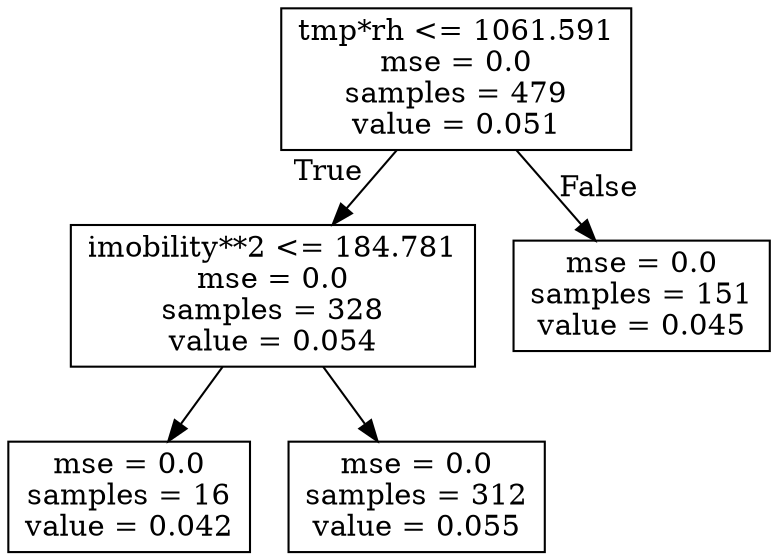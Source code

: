 digraph Tree {
node [shape=box] ;
0 [label="tmp*rh <= 1061.591\nmse = 0.0\nsamples = 479\nvalue = 0.051"] ;
1 [label="imobility**2 <= 184.781\nmse = 0.0\nsamples = 328\nvalue = 0.054"] ;
0 -> 1 [labeldistance=2.5, labelangle=45, headlabel="True"] ;
2 [label="mse = 0.0\nsamples = 16\nvalue = 0.042"] ;
1 -> 2 ;
3 [label="mse = 0.0\nsamples = 312\nvalue = 0.055"] ;
1 -> 3 ;
4 [label="mse = 0.0\nsamples = 151\nvalue = 0.045"] ;
0 -> 4 [labeldistance=2.5, labelangle=-45, headlabel="False"] ;
}